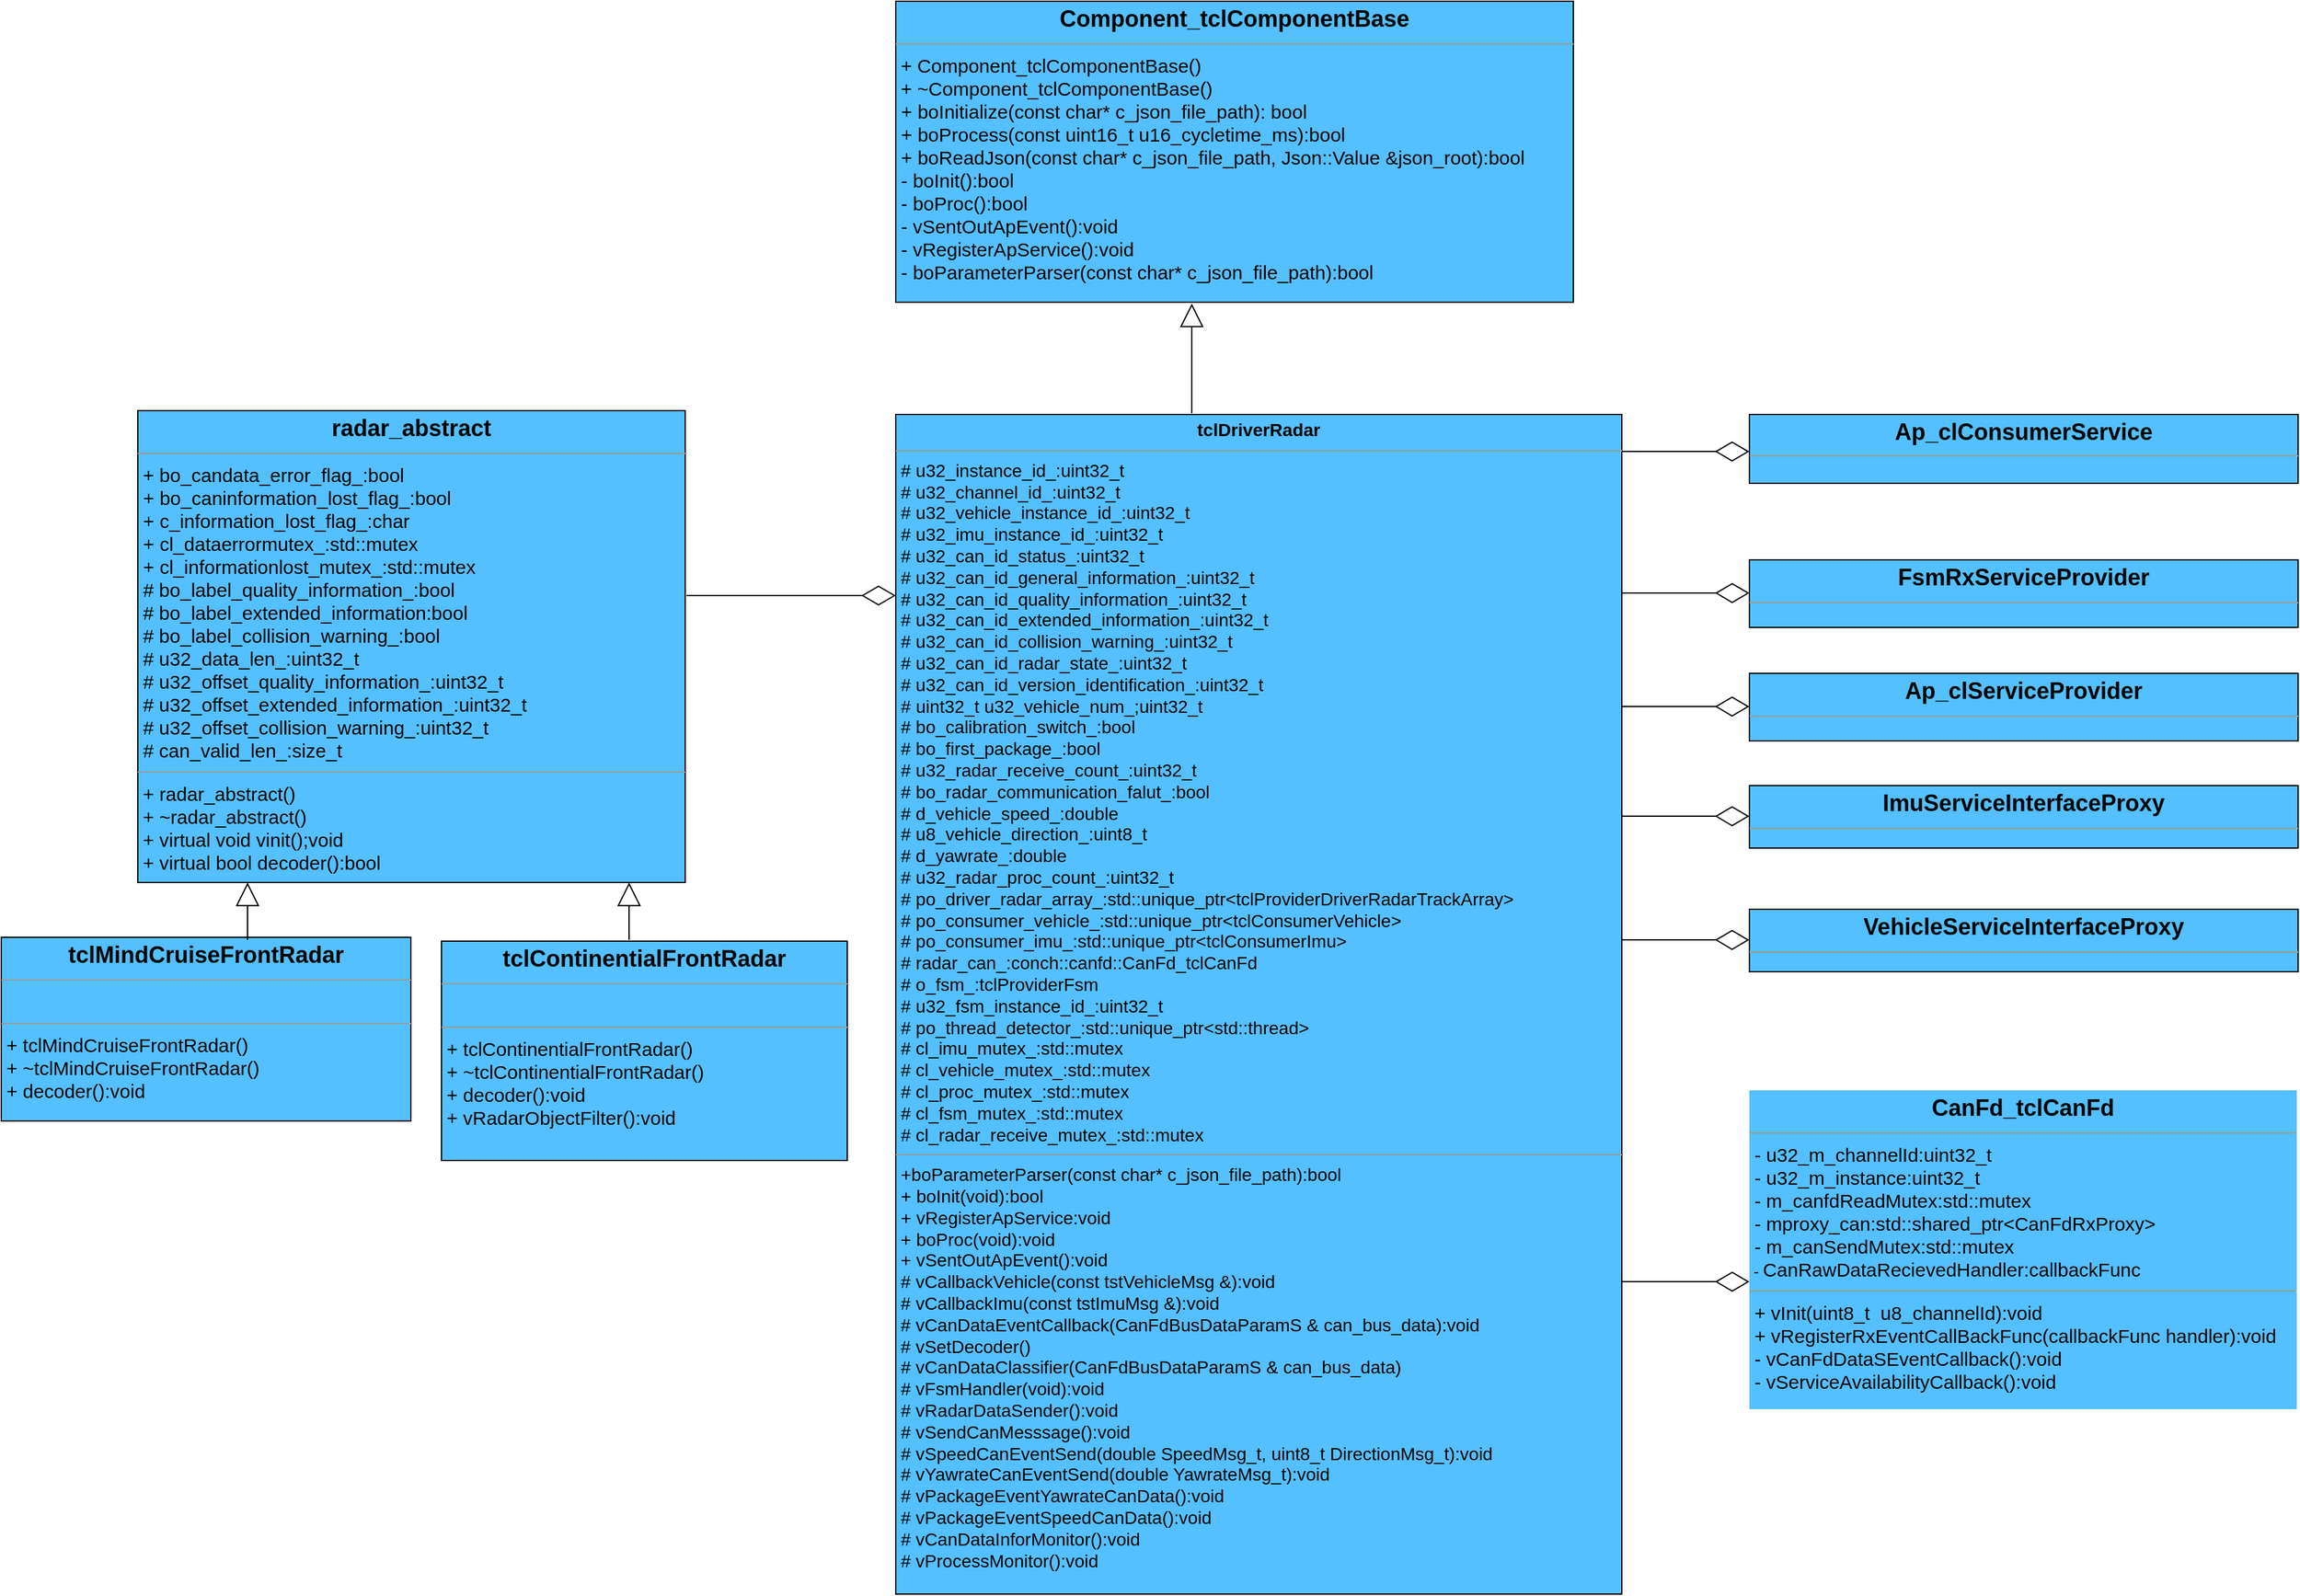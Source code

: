 <mxfile version="21.5.2" type="github">
  <diagram id="zqbauPjEBLRnJutwsxev" name="第 1 页">
    <mxGraphModel dx="2902" dy="1277" grid="0" gridSize="10" guides="1" tooltips="1" connect="1" arrows="1" fold="1" page="1" pageScale="1" pageWidth="3300" pageHeight="4681" math="0" shadow="0">
      <root>
        <mxCell id="0" />
        <mxCell id="1" parent="0" />
        <mxCell id="D_3lXyYGzm1cd2-Fkn1J-19" value="&lt;p style=&quot;margin: 4px 0px 0px; text-align: center; font-size: 14px;&quot;&gt;&lt;font style=&quot;font-size: 14px;&quot;&gt;&lt;b style=&quot;background-color: initial;&quot;&gt;&lt;font style=&quot;font-size: 14px;&quot;&gt;tclDriverRadar&lt;/font&gt;&lt;/b&gt;&lt;br&gt;&lt;/font&gt;&lt;/p&gt;&lt;hr size=&quot;1&quot; style=&quot;font-size: 14px;&quot;&gt;&lt;p style=&quot;margin: 0px 0px 0px 4px; font-size: 14px;&quot;&gt;&lt;font style=&quot;font-size: 14px;&quot;&gt;#&amp;nbsp;u32_instance_id_:uint32_t&lt;/font&gt;&lt;/p&gt;&lt;p style=&quot;margin: 0px 0px 0px 4px; font-size: 14px;&quot;&gt;&lt;font style=&quot;font-size: 14px;&quot;&gt;#&amp;nbsp;u32_channel_id_:uint32_t&lt;/font&gt;&lt;/p&gt;&lt;p style=&quot;margin: 0px 0px 0px 4px; font-size: 14px;&quot;&gt;&lt;font style=&quot;font-size: 14px;&quot;&gt;#&amp;nbsp;u32_vehicle_instance_id_:uint32_t&lt;/font&gt;&lt;/p&gt;&lt;p style=&quot;margin: 0px 0px 0px 4px; font-size: 14px;&quot;&gt;&lt;font style=&quot;font-size: 14px;&quot;&gt;#&amp;nbsp;u32_imu_instance_id_:uint32_t&lt;/font&gt;&lt;/p&gt;&lt;p style=&quot;margin: 0px 0px 0px 4px; font-size: 14px;&quot;&gt;&lt;font style=&quot;font-size: 14px;&quot;&gt;#&amp;nbsp;u32_can_id_status_:uint32_t&lt;/font&gt;&lt;/p&gt;&lt;p style=&quot;margin: 0px 0px 0px 4px; font-size: 14px;&quot;&gt;&lt;font style=&quot;font-size: 14px;&quot;&gt;#&amp;nbsp;u32_can_id_general_information_:uint32_t&lt;/font&gt;&lt;/p&gt;&lt;p style=&quot;margin: 0px 0px 0px 4px; font-size: 14px;&quot;&gt;&lt;font style=&quot;font-size: 14px;&quot;&gt;#&amp;nbsp;u32_can_id_quality_information_:uint32_t&lt;/font&gt;&lt;/p&gt;&lt;p style=&quot;margin: 0px 0px 0px 4px; font-size: 14px;&quot;&gt;&lt;font style=&quot;font-size: 14px;&quot;&gt;#&amp;nbsp;u32_can_id_extended_information_:uint32_t&lt;/font&gt;&lt;/p&gt;&lt;p style=&quot;margin: 0px 0px 0px 4px; font-size: 14px;&quot;&gt;&lt;font style=&quot;font-size: 14px;&quot;&gt;#&amp;nbsp;u32_can_id_collision_warning_:uint32_t&lt;/font&gt;&lt;/p&gt;&lt;p style=&quot;margin: 0px 0px 0px 4px; font-size: 14px;&quot;&gt;&lt;font style=&quot;font-size: 14px;&quot;&gt;#&amp;nbsp;u32_can_id_radar_state_:uint32_t&lt;/font&gt;&lt;/p&gt;&lt;p style=&quot;margin: 0px 0px 0px 4px; font-size: 14px;&quot;&gt;&lt;font style=&quot;font-size: 14px;&quot;&gt;#&amp;nbsp;u32_can_id_version_identification_:uint32_t&lt;/font&gt;&lt;/p&gt;&lt;p style=&quot;margin: 0px 0px 0px 4px; font-size: 14px;&quot;&gt;&lt;font style=&quot;font-size: 14px;&quot;&gt;&lt;font style=&quot;font-size: 14px;&quot;&gt;#&amp;nbsp;&lt;/font&gt;uint32_t u32_vehicle_num_;uint32_t&lt;/font&gt;&lt;/p&gt;&lt;p style=&quot;margin: 0px 0px 0px 4px; font-size: 14px;&quot;&gt;&lt;font style=&quot;font-size: 14px;&quot;&gt;#&amp;nbsp;bo_calibration_switch_:bool&lt;/font&gt;&lt;/p&gt;&lt;p style=&quot;margin: 0px 0px 0px 4px; font-size: 14px;&quot;&gt;&lt;font style=&quot;font-size: 14px;&quot;&gt;#&amp;nbsp;bo_first_package_:bool&lt;/font&gt;&lt;/p&gt;&lt;p style=&quot;margin: 0px 0px 0px 4px; font-size: 14px;&quot;&gt;&lt;font style=&quot;font-size: 14px;&quot;&gt;#&amp;nbsp;u32_radar_receive_count_:uint32_t&lt;/font&gt;&lt;/p&gt;&lt;p style=&quot;margin: 0px 0px 0px 4px; font-size: 14px;&quot;&gt;&lt;font style=&quot;font-size: 14px;&quot;&gt;#&amp;nbsp;bo_radar_communication_falut_:bool&lt;/font&gt;&lt;/p&gt;&lt;p style=&quot;margin: 0px 0px 0px 4px; font-size: 14px;&quot;&gt;&lt;font style=&quot;font-size: 14px;&quot;&gt;#&amp;nbsp;d_vehicle_speed_:double&lt;/font&gt;&lt;/p&gt;&lt;p style=&quot;margin: 0px 0px 0px 4px; font-size: 14px;&quot;&gt;&lt;font style=&quot;font-size: 14px;&quot;&gt;#&amp;nbsp;u8_vehicle_direction_:uint8_t&lt;/font&gt;&lt;/p&gt;&lt;p style=&quot;margin: 0px 0px 0px 4px; font-size: 14px;&quot;&gt;&lt;font style=&quot;font-size: 14px;&quot;&gt;#&amp;nbsp;d_yawrate_:double&lt;/font&gt;&lt;/p&gt;&lt;p style=&quot;margin: 0px 0px 0px 4px; font-size: 14px;&quot;&gt;&lt;font style=&quot;font-size: 14px;&quot;&gt;#&amp;nbsp;u32_radar_proc_count_:uint32_t&lt;/font&gt;&lt;/p&gt;&lt;p style=&quot;margin: 0px 0px 0px 4px; font-size: 14px;&quot;&gt;&lt;font style=&quot;font-size: 14px;&quot;&gt;#&amp;nbsp;po_driver_radar_array_:std::unique_ptr&amp;lt;tclProviderDriverRadarTrackArray&amp;gt;&lt;/font&gt;&lt;/p&gt;&lt;p style=&quot;margin: 0px 0px 0px 4px; font-size: 14px;&quot;&gt;&lt;font style=&quot;font-size: 14px;&quot;&gt;#&amp;nbsp;po_consumer_vehicle_:std::unique_ptr&amp;lt;tclConsumerVehicle&amp;gt;&lt;/font&gt;&lt;/p&gt;&lt;p style=&quot;margin: 0px 0px 0px 4px; font-size: 14px;&quot;&gt;&lt;font style=&quot;font-size: 14px;&quot;&gt;#&amp;nbsp;po_consumer_imu_:std::unique_ptr&amp;lt;tclConsumerImu&amp;gt;&lt;/font&gt;&lt;/p&gt;&lt;p style=&quot;margin: 0px 0px 0px 4px; font-size: 14px;&quot;&gt;&lt;font style=&quot;font-size: 14px;&quot;&gt;#&amp;nbsp;radar_can_:conch::canfd::CanFd_tclCanFd&lt;/font&gt;&lt;/p&gt;&lt;p style=&quot;margin: 0px 0px 0px 4px; font-size: 14px;&quot;&gt;&lt;font style=&quot;font-size: 14px;&quot;&gt;#&amp;nbsp;o_fsm_:tclProviderFsm&lt;/font&gt;&lt;/p&gt;&lt;p style=&quot;margin: 0px 0px 0px 4px; font-size: 14px;&quot;&gt;&lt;font style=&quot;font-size: 14px;&quot;&gt;#&amp;nbsp;u32_fsm_instance_id_:uint32_t&lt;/font&gt;&lt;/p&gt;&lt;p style=&quot;margin: 0px 0px 0px 4px; font-size: 14px;&quot;&gt;&lt;font style=&quot;font-size: 14px;&quot;&gt;#&amp;nbsp;po_thread_detector_:std::unique_ptr&amp;lt;std::thread&amp;gt;&lt;/font&gt;&lt;/p&gt;&lt;p style=&quot;margin: 0px 0px 0px 4px; font-size: 14px;&quot;&gt;&lt;font style=&quot;font-size: 14px;&quot;&gt;#&amp;nbsp;cl_imu_mutex_:std::mutex&lt;/font&gt;&lt;/p&gt;&lt;p style=&quot;margin: 0px 0px 0px 4px; font-size: 14px;&quot;&gt;&lt;font style=&quot;font-size: 14px;&quot;&gt;#&amp;nbsp;cl_vehicle_mutex_:std::mutex&lt;/font&gt;&lt;/p&gt;&lt;p style=&quot;margin: 0px 0px 0px 4px; font-size: 14px;&quot;&gt;&lt;font style=&quot;font-size: 14px;&quot;&gt;#&amp;nbsp;cl_proc_mutex_:std::mutex&lt;/font&gt;&lt;/p&gt;&lt;p style=&quot;margin: 0px 0px 0px 4px; font-size: 14px;&quot;&gt;&lt;font style=&quot;font-size: 14px;&quot;&gt;#&amp;nbsp;cl_fsm_mutex_:std::mutex&amp;nbsp;&lt;/font&gt;&lt;/p&gt;&lt;p style=&quot;margin: 0px 0px 0px 4px; font-size: 14px;&quot;&gt;&lt;font style=&quot;font-size: 14px;&quot;&gt;#&amp;nbsp;cl_radar_receive_mutex_:std::mutex&lt;/font&gt;&lt;/p&gt;&lt;hr size=&quot;1&quot; style=&quot;font-size: 14px;&quot;&gt;&lt;p style=&quot;margin: 0px 0px 0px 4px; font-size: 14px;&quot;&gt;&lt;font style=&quot;font-size: 14px;&quot;&gt;+boParameterParser(const char* c_json_file_path):bool&lt;/font&gt;&lt;/p&gt;&lt;p style=&quot;margin: 0px 0px 0px 4px; font-size: 14px;&quot;&gt;&lt;font style=&quot;font-size: 14px;&quot;&gt;+&amp;nbsp;boInit(void):bool&lt;/font&gt;&lt;/p&gt;&lt;p style=&quot;margin: 0px 0px 0px 4px; font-size: 14px;&quot;&gt;&lt;font style=&quot;font-size: 14px;&quot;&gt;+&amp;nbsp;vRegisterApService:void&lt;/font&gt;&lt;/p&gt;&lt;font style=&quot;font-size: 14px;&quot;&gt;&amp;nbsp;+ boProc(void):void&lt;br style=&quot;&quot;&gt;&amp;nbsp;+ vSentOutApEvent():void&lt;br&gt;&amp;nbsp;# vCallbackVehicle(const tstVehicleMsg &amp;amp;):void&lt;br&gt;&amp;nbsp;# vCallbackImu(const tstImuMsg &amp;amp;):void&lt;br&gt;&amp;nbsp;# vCanDataEventCallback(CanFdBusDataParamS &amp;amp; can_bus_data):void&lt;br&gt;&amp;nbsp;# vSetDecoder()&lt;br&gt;&lt;/font&gt;&lt;p style=&quot;margin: 0px 0px 0px 4px; font-size: 14px;&quot;&gt;&lt;/p&gt;&lt;p style=&quot;margin: 0px 0px 0px 4px; font-size: 14px;&quot;&gt;&lt;font style=&quot;font-size: 14px;&quot;&gt;#&amp;nbsp;vCanDataClassifier(CanFdBusDataParamS &amp;amp; can_bus_data)&lt;/font&gt;&lt;/p&gt;&lt;p style=&quot;margin: 0px 0px 0px 4px; font-size: 14px;&quot;&gt;&lt;font style=&quot;font-size: 14px;&quot;&gt;#&amp;nbsp;vFsmHandler(void):void&lt;/font&gt;&lt;/p&gt;&lt;p style=&quot;margin: 0px 0px 0px 4px; font-size: 14px;&quot;&gt;&lt;font style=&quot;font-size: 14px;&quot;&gt;#&amp;nbsp;vRadarDataSender():void&lt;/font&gt;&lt;/p&gt;&lt;p style=&quot;margin: 0px 0px 0px 4px; font-size: 14px;&quot;&gt;&lt;font style=&quot;font-size: 14px;&quot;&gt;#&amp;nbsp;vSendCanMesssage():void&lt;/font&gt;&lt;/p&gt;&lt;p style=&quot;margin: 0px 0px 0px 4px; font-size: 14px;&quot;&gt;&lt;font style=&quot;font-size: 14px;&quot;&gt;#&amp;nbsp;vSpeedCanEventSend(double SpeedMsg_t, uint8_t DirectionMsg_t):void&lt;/font&gt;&lt;/p&gt;&lt;p style=&quot;margin: 0px 0px 0px 4px; font-size: 14px;&quot;&gt;&lt;font style=&quot;font-size: 14px;&quot;&gt;#&amp;nbsp;vYawrateCanEventSend(double YawrateMsg_t):void&lt;/font&gt;&lt;/p&gt;&lt;p style=&quot;margin: 0px 0px 0px 4px; font-size: 14px;&quot;&gt;&lt;font style=&quot;font-size: 14px;&quot;&gt;# vPackageEventYawrateCanData():void&lt;/font&gt;&lt;/p&gt;&lt;p style=&quot;margin: 0px 0px 0px 4px; font-size: 14px;&quot;&gt;&lt;font style=&quot;font-size: 14px;&quot;&gt;#&amp;nbsp;vPackageEventSpeedCanData():void&lt;/font&gt;&lt;/p&gt;&lt;p style=&quot;margin: 0px 0px 0px 4px; font-size: 14px;&quot;&gt;&lt;font style=&quot;font-size: 14px;&quot;&gt;#&amp;nbsp;vCanDataInforMonitor():void&lt;/font&gt;&lt;/p&gt;&lt;p style=&quot;margin: 0px 0px 0px 4px; font-size: 14px;&quot;&gt;&lt;font style=&quot;font-size: 14px;&quot;&gt;#&amp;nbsp;vProcessMonitor():void&lt;/font&gt;&lt;/p&gt;&lt;p style=&quot;margin: 0px 0px 0px 4px ; font-size: 15px&quot;&gt;&lt;br&gt;&lt;/p&gt;" style="verticalAlign=top;align=left;overflow=fill;fontSize=12;fontFamily=Helvetica;html=1;fillColor=#54C0FF;" parent="1" vertex="1">
          <mxGeometry x="739" y="381" width="569" height="925" as="geometry" />
        </mxCell>
        <mxCell id="D_3lXyYGzm1cd2-Fkn1J-23" value="&lt;p style=&quot;margin: 4px 0px 0px ; text-align: center&quot;&gt;&lt;font style=&quot;font-size: 18px&quot;&gt;&lt;b&gt;CanFd_tclCanFd&lt;/b&gt;&lt;br&gt;&lt;/font&gt;&lt;/p&gt;&lt;hr size=&quot;1&quot; style=&quot;font-size: 15px&quot;&gt;&lt;p style=&quot;margin: 0px 0px 0px 4px ; font-size: 15px&quot;&gt;&lt;span&gt;- u32_m_channelId:uint32_t&lt;/span&gt;&lt;br&gt;&lt;/p&gt;&lt;p style=&quot;margin: 0px 0px 0px 4px ; font-size: 15px&quot;&gt;-&amp;nbsp;u32_m_instance:uint32_t&lt;/p&gt;&lt;p style=&quot;margin: 0px 0px 0px 4px ; font-size: 15px&quot;&gt;-&amp;nbsp;m_canfdReadMutex:std::mutex&lt;/p&gt;&lt;p style=&quot;margin: 0px 0px 0px 4px ; font-size: 15px&quot;&gt;-&amp;nbsp;mproxy_can:std::shared_ptr&amp;lt;CanFdRxProxy&amp;gt;&lt;/p&gt;&lt;p style=&quot;margin: 0px 0px 0px 4px ; font-size: 15px&quot;&gt;-&amp;nbsp;m_canSendMutex:std::mutex&lt;/p&gt;&amp;nbsp;-&amp;nbsp;&lt;font style=&quot;font-size: 15px&quot;&gt;CanRawDataRecievedHandler:callbackFunc&lt;/font&gt;&lt;br&gt;&lt;hr size=&quot;1&quot; style=&quot;font-size: 15px&quot;&gt;&lt;p style=&quot;margin: 0px 0px 0px 4px ; font-size: 15px&quot;&gt;+&amp;nbsp;vInit(uint8_t&amp;nbsp; u8_channelId):void&lt;/p&gt;&lt;p style=&quot;margin: 0px 0px 0px 4px ; font-size: 15px&quot;&gt;+&amp;nbsp;vRegisterRxEventCallBackFunc(callbackFunc handler):void&lt;/p&gt;&lt;p style=&quot;margin: 0px 0px 0px 4px ; font-size: 15px&quot;&gt;-&amp;nbsp;vCanFdDataSEventCallback():void&lt;/p&gt;&lt;p style=&quot;margin: 0px 0px 0px 4px ; font-size: 15px&quot;&gt;-&amp;nbsp;vServiceAvailabilityCallback():void&lt;/p&gt;&lt;p style=&quot;margin: 0px 0px 0px 4px ; font-size: 15px&quot;&gt;&lt;font style=&quot;font-size: 15px&quot;&gt;&lt;br&gt;&lt;/font&gt;&lt;/p&gt;&lt;p style=&quot;margin: 0px 0px 0px 4px ; font-size: 15px&quot;&gt;&lt;br&gt;&lt;/p&gt;" style="verticalAlign=top;align=left;overflow=fill;fontSize=12;fontFamily=Helvetica;html=1;fillColor=#54C0FF;strokeColor=none;" parent="1" vertex="1">
          <mxGeometry x="1408" y="911" width="429" height="250" as="geometry" />
        </mxCell>
        <mxCell id="D_3lXyYGzm1cd2-Fkn1J-25" value="&lt;p style=&quot;margin: 4px 0px 0px ; text-align: center&quot;&gt;&lt;font&gt;&lt;b&gt;&lt;font style=&quot;font-size: 18px&quot;&gt;Component_tclComponentBase&lt;/font&gt;&lt;/b&gt;&lt;br&gt;&lt;/font&gt;&lt;/p&gt;&lt;hr size=&quot;1&quot; style=&quot;font-size: 15px&quot;&gt;&lt;p style=&quot;margin: 0px 0px 0px 4px; font-size: 15px;&quot;&gt;&lt;font style=&quot;font-size: 15px;&quot;&gt;+ Component_tclComponentBase()&lt;/font&gt;&lt;/p&gt;&lt;p style=&quot;margin: 0px 0px 0px 4px; font-size: 15px;&quot;&gt;&lt;font style=&quot;font-size: 15px;&quot;&gt;+ ~Component_tclComponentBase()&lt;/font&gt;&lt;/p&gt;&lt;font style=&quot;font-size: 15px;&quot;&gt;&amp;nbsp;+ boInitialize(const char* c_json_file_path):&amp;nbsp;bool&lt;br&gt;&amp;nbsp;+ boProcess(const uint16_t u16_cycletime_ms):bool&lt;br&gt;&amp;nbsp;+&amp;nbsp;boReadJson(const char* c_json_file_path, Json::Value &amp;amp;json_root):bool&lt;br&gt;&lt;/font&gt;&lt;font style=&quot;font-size: 15px;&quot;&gt;&lt;font style=&quot;font-size: 15px;&quot;&gt;&amp;nbsp;- boInit():bool&lt;br&gt;&amp;nbsp;- boProc():bool&lt;br&gt;&amp;nbsp;- vSentOutApEvent():void&lt;br&gt;&amp;nbsp;- vRegisterApService():void&lt;br&gt;&amp;nbsp;- boParameterParser(const char* c_json_file_path):bool&lt;/font&gt;&lt;br&gt;&lt;/font&gt;&lt;br&gt;&lt;p style=&quot;margin: 0px 0px 0px 4px ; font-size: 15px&quot;&gt;&lt;br&gt;&lt;/p&gt;" style="verticalAlign=top;align=left;overflow=fill;fontSize=12;fontFamily=Helvetica;html=1;fillColor=#54C0FF;" parent="1" vertex="1">
          <mxGeometry x="739" y="57" width="531" height="236" as="geometry" />
        </mxCell>
        <mxCell id="D_3lXyYGzm1cd2-Fkn1J-26" value="&lt;p style=&quot;margin: 4px 0px 0px ; text-align: center&quot;&gt;&lt;font&gt;&lt;b&gt;&lt;font style=&quot;font-size: 18px;&quot;&gt;ImuServiceInterfaceProxy&lt;/font&gt;&lt;/b&gt;&lt;br&gt;&lt;/font&gt;&lt;/p&gt;&lt;hr size=&quot;1&quot; style=&quot;font-size: 15px&quot;&gt;&lt;p style=&quot;margin: 0px 0px 0px 4px&quot;&gt;&lt;br&gt;&lt;/p&gt;&lt;br&gt;&lt;p style=&quot;margin: 0px 0px 0px 4px ; font-size: 15px&quot;&gt;&lt;font style=&quot;font-size: 15px&quot;&gt;&lt;br&gt;&lt;/font&gt;&lt;/p&gt;&lt;p style=&quot;margin: 0px 0px 0px 4px ; font-size: 15px&quot;&gt;&lt;font style=&quot;font-size: 15px&quot;&gt;&lt;br&gt;&lt;/font&gt;&lt;/p&gt;&lt;p style=&quot;margin: 0px 0px 0px 4px ; font-size: 15px&quot;&gt;&lt;br&gt;&lt;/p&gt;" style="verticalAlign=top;align=left;overflow=fill;fontSize=12;fontFamily=Helvetica;html=1;fillColor=#54C0FF;" parent="1" vertex="1">
          <mxGeometry x="1408" y="672" width="430" height="49" as="geometry" />
        </mxCell>
        <mxCell id="D_3lXyYGzm1cd2-Fkn1J-27" value="&lt;p style=&quot;margin: 4px 0px 0px ; text-align: center&quot;&gt;&lt;font&gt;&lt;b&gt;&lt;font style=&quot;font-size: 18px&quot;&gt;FsmRxServiceProvider&lt;/font&gt;&lt;/b&gt;&lt;br&gt;&lt;/font&gt;&lt;/p&gt;&lt;hr size=&quot;1&quot; style=&quot;font-size: 15px&quot;&gt;&lt;p style=&quot;margin: 0px 0px 0px 4px&quot;&gt;&lt;br&gt;&lt;/p&gt;&lt;br&gt;&lt;p style=&quot;margin: 0px 0px 0px 4px ; font-size: 15px&quot;&gt;&lt;font style=&quot;font-size: 15px&quot;&gt;&lt;br&gt;&lt;/font&gt;&lt;/p&gt;&lt;p style=&quot;margin: 0px 0px 0px 4px ; font-size: 15px&quot;&gt;&lt;font style=&quot;font-size: 15px&quot;&gt;&lt;br&gt;&lt;/font&gt;&lt;/p&gt;&lt;p style=&quot;margin: 0px 0px 0px 4px ; font-size: 15px&quot;&gt;&lt;br&gt;&lt;/p&gt;" style="verticalAlign=top;align=left;overflow=fill;fontSize=12;fontFamily=Helvetica;html=1;fillColor=#54C0FF;" parent="1" vertex="1">
          <mxGeometry x="1408" y="495" width="430" height="53" as="geometry" />
        </mxCell>
        <mxCell id="D_3lXyYGzm1cd2-Fkn1J-29" value="&lt;p style=&quot;margin: 4px 0px 0px ; text-align: center&quot;&gt;&lt;font&gt;&lt;b&gt;&lt;font style=&quot;font-size: 18px&quot;&gt;Ap_clServiceProvider&lt;/font&gt;&lt;/b&gt;&lt;br&gt;&lt;/font&gt;&lt;/p&gt;&lt;hr size=&quot;1&quot; style=&quot;font-size: 15px&quot;&gt;&lt;p style=&quot;margin: 0px 0px 0px 4px&quot;&gt;&lt;br&gt;&lt;/p&gt;&lt;br&gt;&lt;p style=&quot;margin: 0px 0px 0px 4px ; font-size: 15px&quot;&gt;&lt;font style=&quot;font-size: 15px&quot;&gt;&lt;br&gt;&lt;/font&gt;&lt;/p&gt;&lt;p style=&quot;margin: 0px 0px 0px 4px ; font-size: 15px&quot;&gt;&lt;font style=&quot;font-size: 15px&quot;&gt;&lt;br&gt;&lt;/font&gt;&lt;/p&gt;&lt;p style=&quot;margin: 0px 0px 0px 4px ; font-size: 15px&quot;&gt;&lt;br&gt;&lt;/p&gt;" style="verticalAlign=top;align=left;overflow=fill;fontSize=12;fontFamily=Helvetica;html=1;fillColor=#54C0FF;" parent="1" vertex="1">
          <mxGeometry x="1408" y="584" width="430" height="53" as="geometry" />
        </mxCell>
        <mxCell id="D_3lXyYGzm1cd2-Fkn1J-30" value="&lt;p style=&quot;margin: 4px 0px 0px ; text-align: center&quot;&gt;&lt;font style=&quot;font-size: 18px&quot;&gt;&lt;b&gt;Ap_clConsumerService&lt;/b&gt;&lt;br&gt;&lt;/font&gt;&lt;/p&gt;&lt;hr size=&quot;1&quot;&gt;&lt;p style=&quot;margin: 0px 0px 0px 4px&quot;&gt;&lt;font size=&quot;3&quot;&gt;&lt;br&gt;&lt;/font&gt;&lt;/p&gt;&lt;font size=&quot;3&quot;&gt;&lt;br&gt;&lt;/font&gt;&lt;p style=&quot;margin: 0px 0px 0px 4px&quot;&gt;&lt;font size=&quot;3&quot;&gt;&lt;br&gt;&lt;/font&gt;&lt;/p&gt;&lt;p style=&quot;margin: 0px 0px 0px 4px&quot;&gt;&lt;font size=&quot;3&quot;&gt;&lt;br&gt;&lt;/font&gt;&lt;/p&gt;&lt;p style=&quot;margin: 0px 0px 0px 4px ; font-size: 15px&quot;&gt;&lt;br&gt;&lt;/p&gt;" style="verticalAlign=top;align=left;overflow=fill;fontSize=12;fontFamily=Helvetica;html=1;fillColor=#54C0FF;" parent="1" vertex="1">
          <mxGeometry x="1408" y="381" width="430" height="54" as="geometry" />
        </mxCell>
        <mxCell id="D_3lXyYGzm1cd2-Fkn1J-31" value="" style="endArrow=diamondThin;endFill=0;endSize=24;html=1;rounded=0;fontSize=18;exitX=1.002;exitY=0.631;exitDx=0;exitDy=0;exitPerimeter=0;" parent="1" edge="1">
          <mxGeometry width="160" relative="1" as="geometry">
            <mxPoint x="1308.004" y="610.003" as="sourcePoint" />
            <mxPoint x="1407.92" y="610.03" as="targetPoint" />
          </mxGeometry>
        </mxCell>
        <mxCell id="D_3lXyYGzm1cd2-Fkn1J-32" value="" style="endArrow=diamondThin;endFill=0;endSize=24;html=1;rounded=0;fontSize=18;exitX=1.002;exitY=0.631;exitDx=0;exitDy=0;exitPerimeter=0;" parent="1" edge="1">
          <mxGeometry width="160" relative="1" as="geometry">
            <mxPoint x="1308.084" y="521.003" as="sourcePoint" />
            <mxPoint x="1408.0" y="521.03" as="targetPoint" />
          </mxGeometry>
        </mxCell>
        <mxCell id="D_3lXyYGzm1cd2-Fkn1J-33" value="" style="endArrow=diamondThin;endFill=0;endSize=24;html=1;rounded=0;fontSize=18;exitX=1.002;exitY=0.631;exitDx=0;exitDy=0;exitPerimeter=0;" parent="1" edge="1">
          <mxGeometry width="160" relative="1" as="geometry">
            <mxPoint x="1308.004" y="410.003" as="sourcePoint" />
            <mxPoint x="1407.92" y="410.03" as="targetPoint" />
          </mxGeometry>
        </mxCell>
        <mxCell id="MR1ZOFi5-ZIBFbPqgOsg-1" value="" style="endArrow=block;endSize=16;endFill=0;html=1;rounded=0;fontColor=#000000;" parent="1" edge="1">
          <mxGeometry width="160" relative="1" as="geometry">
            <mxPoint x="971" y="380" as="sourcePoint" />
            <mxPoint x="971" y="294" as="targetPoint" />
            <Array as="points" />
          </mxGeometry>
        </mxCell>
        <mxCell id="MR1ZOFi5-ZIBFbPqgOsg-2" value="&lt;p style=&quot;margin: 4px 0px 0px ; text-align: center&quot;&gt;&lt;font style=&quot;&quot;&gt;&lt;span style=&quot;font-size: 18px;&quot;&gt;&lt;b&gt;radar_abstract&lt;/b&gt;&lt;/span&gt;&lt;br&gt;&lt;/font&gt;&lt;/p&gt;&lt;hr size=&quot;1&quot; style=&quot;font-size: 15px&quot;&gt;&lt;p style=&quot;margin: 0px 0px 0px 4px; font-size: 15px;&quot;&gt;&lt;font style=&quot;font-size: 15px;&quot;&gt;+ bo_candata_error_flag_:bool&lt;/font&gt;&lt;/p&gt;&lt;font style=&quot;font-size: 15px;&quot;&gt;&amp;nbsp;+ bo_caninformation_lost_flag_:bool&lt;br&gt;&amp;nbsp;+ c_information_lost_flag_:char&lt;br&gt;&amp;nbsp;+ cl_dataerrormutex_:std::mutex&lt;br&gt;&amp;nbsp;+ cl_informationlost_mutex_:std::mutex&lt;br&gt;&amp;nbsp;#&amp;nbsp;bo_label_quality_information_:bool&lt;br&gt;&amp;nbsp;#&amp;nbsp;bo_label_extended_information:bool&lt;br&gt;&amp;nbsp;#&amp;nbsp;bo_label_collision_warning_:bool&lt;br&gt;&amp;nbsp;#&amp;nbsp;u32_data_len_:uint32_t&lt;br&gt;&amp;nbsp;#&amp;nbsp;u32_offset_quality_information_:uint32_t&lt;br&gt;&amp;nbsp;#&amp;nbsp;u32_offset_extended_information_:uint32_t&lt;br&gt;&amp;nbsp;#&amp;nbsp;u32_offset_collision_warning_:uint32_t&lt;br&gt;&amp;nbsp;#&amp;nbsp;can_valid_len_:size_t&lt;br&gt;&lt;/font&gt;&lt;hr size=&quot;1&quot; style=&quot;font-size: 15px;&quot;&gt;&lt;p style=&quot;margin: 0px 0px 0px 4px; font-size: 15px;&quot;&gt;&lt;font style=&quot;font-size: 15px;&quot;&gt;+ radar_abstract()&lt;/font&gt;&lt;/p&gt;&lt;p style=&quot;margin: 0px 0px 0px 4px; font-size: 15px;&quot;&gt;&lt;font style=&quot;font-size: 15px;&quot;&gt;+&amp;nbsp;~radar_abstract()&lt;/font&gt;&lt;/p&gt;&lt;p style=&quot;margin: 0px 0px 0px 4px; font-size: 15px;&quot;&gt;&lt;font style=&quot;font-size: 15px;&quot;&gt;+&amp;nbsp;virtual void vinit();void&lt;/font&gt;&lt;/p&gt;&lt;p style=&quot;margin: 0px 0px 0px 4px; font-size: 15px;&quot;&gt;&lt;font style=&quot;font-size: 15px;&quot;&gt;+&amp;nbsp;virtual bool decoder():bool&lt;/font&gt;&lt;/p&gt;" style="verticalAlign=top;align=left;overflow=fill;fontSize=12;fontFamily=Helvetica;html=1;fillColor=#54C0FF;" parent="1" vertex="1">
          <mxGeometry x="145" y="378" width="429" height="370" as="geometry" />
        </mxCell>
        <mxCell id="MR1ZOFi5-ZIBFbPqgOsg-6" value="" style="endArrow=diamondThin;endFill=0;endSize=24;html=1;rounded=0;fontColor=#000000;" parent="1" edge="1">
          <mxGeometry x="-1" y="20" width="160" relative="1" as="geometry">
            <mxPoint x="575" y="523" as="sourcePoint" />
            <mxPoint x="739" y="523" as="targetPoint" />
            <mxPoint x="-20" y="-19" as="offset" />
          </mxGeometry>
        </mxCell>
        <mxCell id="MR1ZOFi5-ZIBFbPqgOsg-7" value="&lt;p style=&quot;margin: 4px 0px 0px; text-align: center;&quot;&gt;&lt;font style=&quot;&quot;&gt;&lt;span style=&quot;font-size: 18px;&quot;&gt;&lt;b&gt;tclMindCruiseFrontRadar&lt;/b&gt;&lt;/span&gt;&lt;br&gt;&lt;/font&gt;&lt;/p&gt;&lt;hr size=&quot;1&quot; style=&quot;font-size: 15px&quot;&gt;&lt;p style=&quot;margin: 0px 0px 0px 4px ; font-size: 15px&quot;&gt;&lt;br&gt;&lt;/p&gt;&lt;hr size=&quot;1&quot; style=&quot;font-size: 15px&quot;&gt;&lt;p style=&quot;margin: 0px 0px 0px 4px; font-size: 15px;&quot;&gt;&lt;font style=&quot;font-size: 15px&quot;&gt;+&amp;nbsp;tclMindCruiseFrontRadar()&lt;/font&gt;&lt;/p&gt;&lt;p style=&quot;margin: 0px 0px 0px 4px ; font-size: 15px&quot;&gt;&lt;font style=&quot;font-size: 15px&quot;&gt;+&amp;nbsp;~tclMindCruiseFrontRadar()&lt;/font&gt;&lt;/p&gt;&lt;p style=&quot;margin: 0px 0px 0px 4px ; font-size: 15px&quot;&gt;&lt;font style=&quot;font-size: 15px&quot;&gt;+&amp;nbsp;decoder():void&lt;/font&gt;&lt;/p&gt;&lt;p style=&quot;margin: 0px 0px 0px 4px ; font-size: 15px&quot;&gt;&lt;font style=&quot;font-size: 15px&quot;&gt;&lt;br&gt;&lt;/font&gt;&lt;/p&gt;&lt;p style=&quot;margin: 0px 0px 0px 4px; font-size: 15px;&quot;&gt;&lt;br&gt;&lt;/p&gt;" style="verticalAlign=top;align=left;overflow=fill;fontSize=12;fontFamily=Helvetica;html=1;fillColor=#54C0FF;" parent="1" vertex="1">
          <mxGeometry x="38" y="791" width="321" height="144" as="geometry" />
        </mxCell>
        <mxCell id="MR1ZOFi5-ZIBFbPqgOsg-8" value="&lt;p style=&quot;margin: 4px 0px 0px; text-align: center;&quot;&gt;&lt;font style=&quot;&quot;&gt;&lt;span style=&quot;font-size: 18px;&quot;&gt;&lt;b&gt;tclContinentialFrontRadar&lt;/b&gt;&lt;/span&gt;&lt;br&gt;&lt;/font&gt;&lt;/p&gt;&lt;hr size=&quot;1&quot; style=&quot;font-size: 15px&quot;&gt;&lt;p style=&quot;margin: 0px 0px 0px 4px ; font-size: 15px&quot;&gt;&lt;br&gt;&lt;/p&gt;&lt;hr size=&quot;1&quot; style=&quot;font-size: 15px&quot;&gt;&lt;p style=&quot;margin: 0px 0px 0px 4px; font-size: 15px;&quot;&gt;&lt;font style=&quot;font-size: 15px&quot;&gt;+&amp;nbsp;tclContinentialFrontRadar()&lt;/font&gt;&lt;/p&gt;&lt;p style=&quot;margin: 0px 0px 0px 4px ; font-size: 15px&quot;&gt;&lt;font style=&quot;font-size: 15px&quot;&gt;+&amp;nbsp;~tclContinentialFrontRadar()&lt;/font&gt;&lt;/p&gt;&lt;p style=&quot;border-color: var(--border-color); margin: 0px 0px 0px 4px; font-size: 15px;&quot;&gt;&lt;font style=&quot;border-color: var(--border-color);&quot;&gt;+ decoder():void&lt;/font&gt;&lt;/p&gt;&lt;p style=&quot;border-color: var(--border-color); margin: 0px 0px 0px 4px; font-size: 15px;&quot;&gt;+ vRadarObjectFilter():void&lt;/p&gt;&lt;br&gt;&lt;p style=&quot;border-color: var(--border-color); margin: 0px 0px 0px 4px; font-size: 15px;&quot;&gt;&lt;font style=&quot;border-color: var(--border-color);&quot;&gt;&lt;br&gt;&lt;/font&gt;&lt;/p&gt;&lt;div&gt;&lt;font style=&quot;border-color: var(--border-color);&quot;&gt;&lt;br&gt;&lt;/font&gt;&lt;/div&gt;&lt;p style=&quot;margin: 0px 0px 0px 4px; font-size: 15px;&quot;&gt;&lt;br&gt;&lt;/p&gt;" style="verticalAlign=top;align=left;overflow=fill;fontSize=12;fontFamily=Helvetica;html=1;fillColor=#54C0FF;" parent="1" vertex="1">
          <mxGeometry x="383" y="794" width="318" height="172" as="geometry" />
        </mxCell>
        <mxCell id="MR1ZOFi5-ZIBFbPqgOsg-10" value="" style="endArrow=block;endSize=16;endFill=0;html=1;rounded=0;fontColor=#000000;" parent="1" edge="1">
          <mxGeometry width="160" relative="1" as="geometry">
            <mxPoint x="231" y="793" as="sourcePoint" />
            <mxPoint x="231.02" y="748" as="targetPoint" />
            <Array as="points" />
          </mxGeometry>
        </mxCell>
        <mxCell id="MR1ZOFi5-ZIBFbPqgOsg-11" value="" style="endArrow=block;endSize=16;endFill=0;html=1;rounded=0;fontColor=#000000;" parent="1" edge="1">
          <mxGeometry width="160" relative="1" as="geometry">
            <mxPoint x="530" y="793" as="sourcePoint" />
            <mxPoint x="530.02" y="748" as="targetPoint" />
            <Array as="points" />
          </mxGeometry>
        </mxCell>
        <mxCell id="MR1ZOFi5-ZIBFbPqgOsg-12" value="" style="endArrow=diamondThin;endFill=0;endSize=24;html=1;rounded=0;fontSize=18;exitX=1.002;exitY=0.631;exitDx=0;exitDy=0;exitPerimeter=0;" parent="1" edge="1">
          <mxGeometry width="160" relative="1" as="geometry">
            <mxPoint x="1308.004" y="696.003" as="sourcePoint" />
            <mxPoint x="1407.92" y="696.03" as="targetPoint" />
          </mxGeometry>
        </mxCell>
        <mxCell id="gtjd2-BvO8iUMwEt4-NU-1" value="&lt;p style=&quot;margin: 4px 0px 0px ; text-align: center&quot;&gt;&lt;font&gt;&lt;b style=&quot;font-size: 18px;&quot;&gt;VehicleServiceInterfaceProxy&lt;/b&gt;&lt;br&gt;&lt;/font&gt;&lt;/p&gt;&lt;hr size=&quot;1&quot; style=&quot;font-size: 15px&quot;&gt;&lt;p style=&quot;margin: 0px 0px 0px 4px&quot;&gt;&lt;br&gt;&lt;/p&gt;&lt;br&gt;&lt;p style=&quot;margin: 0px 0px 0px 4px ; font-size: 15px&quot;&gt;&lt;font style=&quot;font-size: 15px&quot;&gt;&lt;br&gt;&lt;/font&gt;&lt;/p&gt;&lt;p style=&quot;margin: 0px 0px 0px 4px ; font-size: 15px&quot;&gt;&lt;font style=&quot;font-size: 15px&quot;&gt;&lt;br&gt;&lt;/font&gt;&lt;/p&gt;&lt;p style=&quot;margin: 0px 0px 0px 4px ; font-size: 15px&quot;&gt;&lt;br&gt;&lt;/p&gt;" style="verticalAlign=top;align=left;overflow=fill;fontSize=12;fontFamily=Helvetica;html=1;fillColor=#54C0FF;" parent="1" vertex="1">
          <mxGeometry x="1408" y="769" width="430" height="49" as="geometry" />
        </mxCell>
        <mxCell id="gtjd2-BvO8iUMwEt4-NU-2" value="" style="endArrow=diamondThin;endFill=0;endSize=24;html=1;rounded=0;fontSize=18;exitX=1.002;exitY=0.631;exitDx=0;exitDy=0;exitPerimeter=0;" parent="1" edge="1">
          <mxGeometry width="160" relative="1" as="geometry">
            <mxPoint x="1308.004" y="793.003" as="sourcePoint" />
            <mxPoint x="1407.92" y="793.03" as="targetPoint" />
          </mxGeometry>
        </mxCell>
        <mxCell id="gtjd2-BvO8iUMwEt4-NU-3" value="" style="endArrow=diamondThin;endFill=0;endSize=24;html=1;rounded=0;fontSize=18;exitX=1.002;exitY=0.631;exitDx=0;exitDy=0;exitPerimeter=0;" parent="1" edge="1">
          <mxGeometry width="160" relative="1" as="geometry">
            <mxPoint x="1308.084" y="1061.003" as="sourcePoint" />
            <mxPoint x="1408" y="1061.03" as="targetPoint" />
          </mxGeometry>
        </mxCell>
      </root>
    </mxGraphModel>
  </diagram>
</mxfile>
